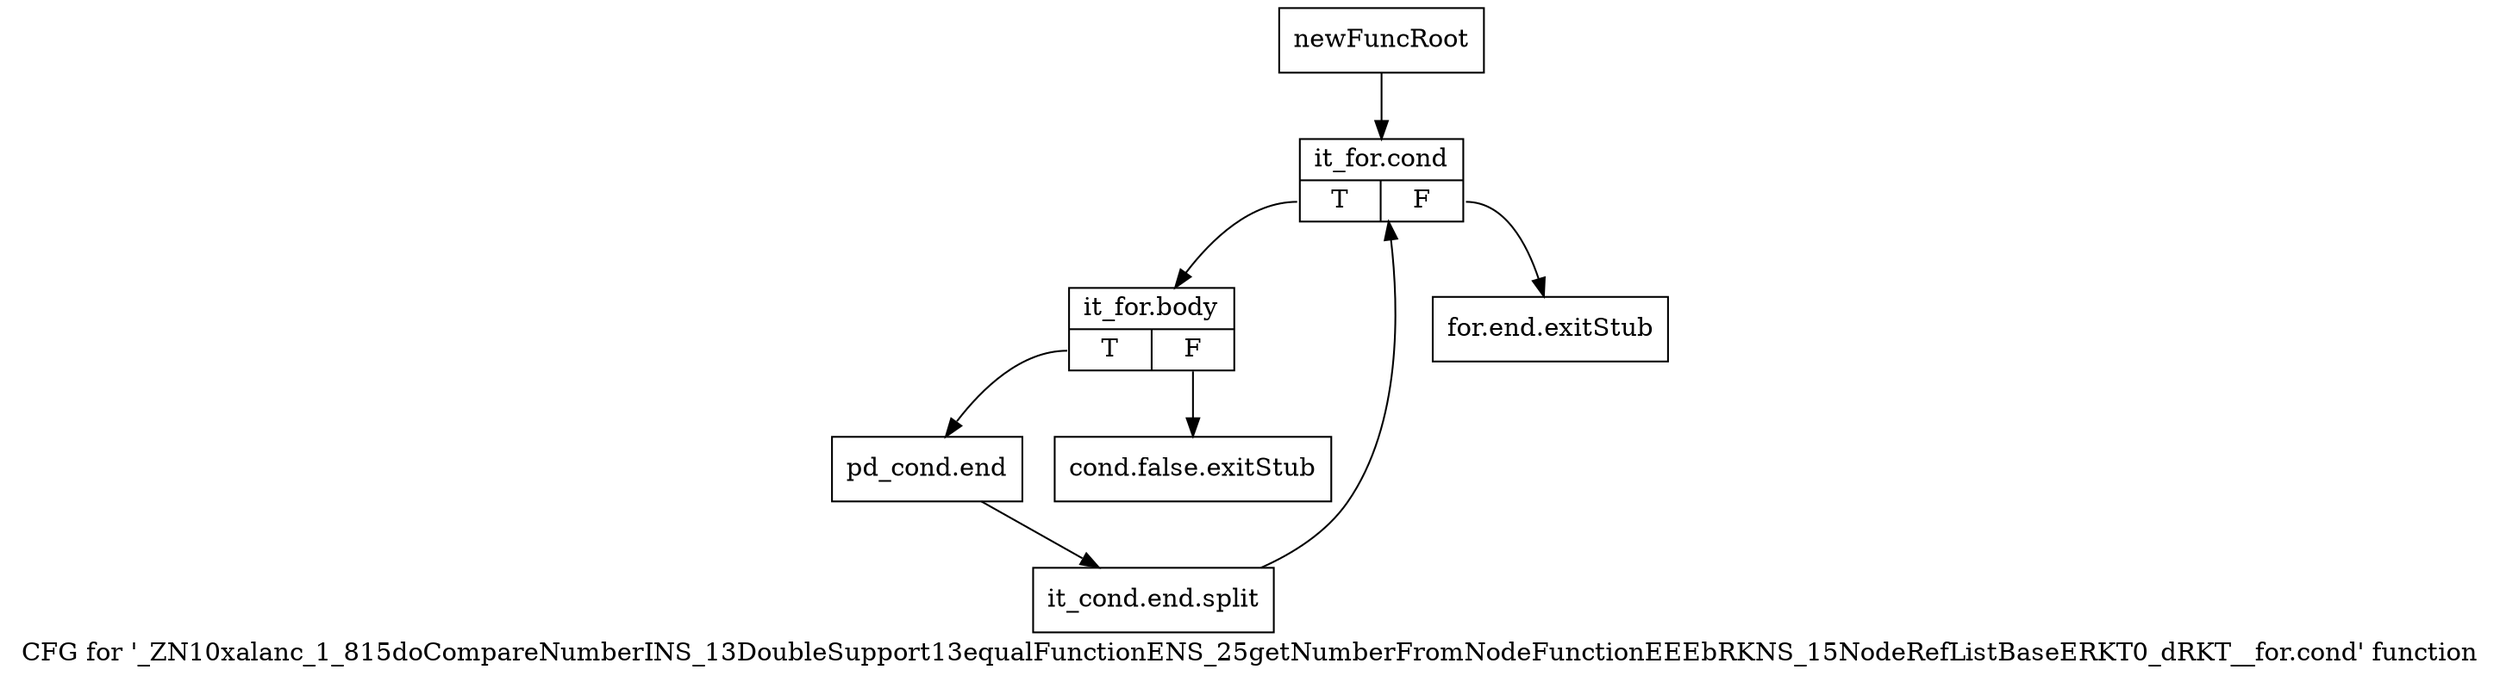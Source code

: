 digraph "CFG for '_ZN10xalanc_1_815doCompareNumberINS_13DoubleSupport13equalFunctionENS_25getNumberFromNodeFunctionEEEbRKNS_15NodeRefListBaseERKT0_dRKT__for.cond' function" {
	label="CFG for '_ZN10xalanc_1_815doCompareNumberINS_13DoubleSupport13equalFunctionENS_25getNumberFromNodeFunctionEEEbRKNS_15NodeRefListBaseERKT0_dRKT__for.cond' function";

	Node0x9e27bc0 [shape=record,label="{newFuncRoot}"];
	Node0x9e27bc0 -> Node0x9e27cb0;
	Node0x9e27c10 [shape=record,label="{for.end.exitStub}"];
	Node0x9e27c60 [shape=record,label="{cond.false.exitStub}"];
	Node0x9e27cb0 [shape=record,label="{it_for.cond|{<s0>T|<s1>F}}"];
	Node0x9e27cb0:s0 -> Node0x9e27d00;
	Node0x9e27cb0:s1 -> Node0x9e27c10;
	Node0x9e27d00 [shape=record,label="{it_for.body|{<s0>T|<s1>F}}"];
	Node0x9e27d00:s0 -> Node0x9e27d50;
	Node0x9e27d00:s1 -> Node0x9e27c60;
	Node0x9e27d50 [shape=record,label="{pd_cond.end}"];
	Node0x9e27d50 -> Node0xd057060;
	Node0xd057060 [shape=record,label="{it_cond.end.split}"];
	Node0xd057060 -> Node0x9e27cb0;
}
